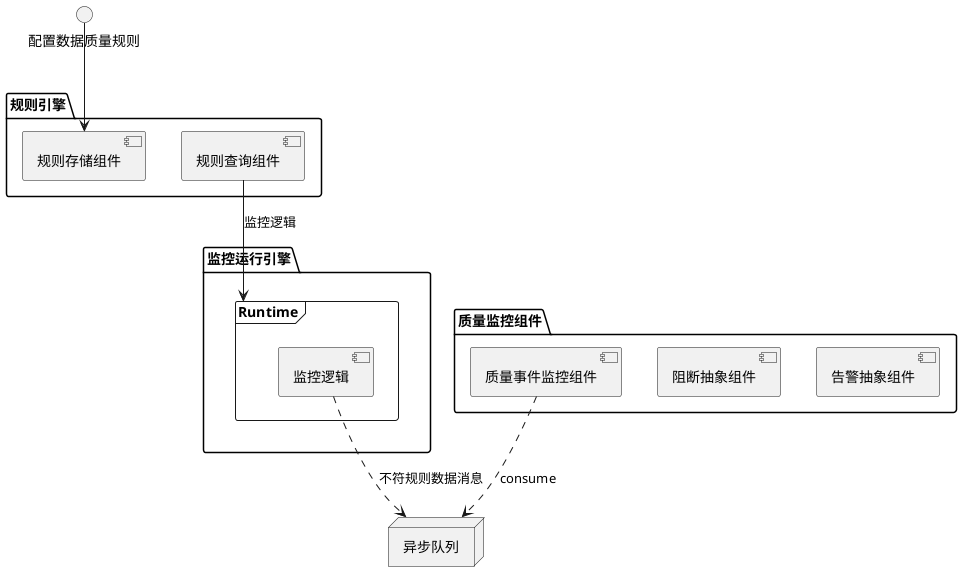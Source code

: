 @startuml 数据质量组件图-隔离模式

interface 配置数据质量规则 as configRule

package "规则引擎" {
    [规则查询组件]
    [规则存储组件]
}

package "监控运行引擎" {
    frame "Runtime"{
        [监控逻辑]
    }
}

node "异步队列"

package "质量监控组件" {
    [告警抽象组件]
    [阻断抽象组件]
    [质量事件监控组件]
}

configRule --> 规则存储组件
规则查询组件 --> Runtime : 监控逻辑
监控逻辑 ..> 异步队列 : 不符规则数据消息
质量事件监控组件 ..> 异步队列 : consume

@enduml